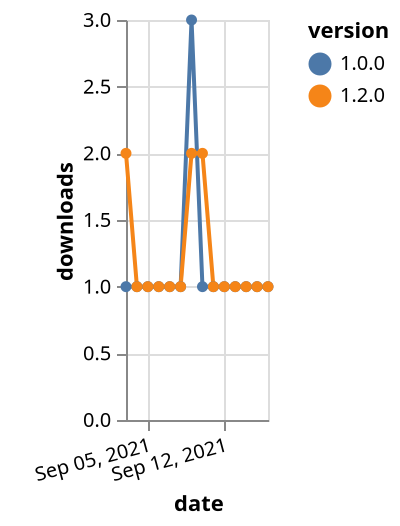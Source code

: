 {"$schema": "https://vega.github.io/schema/vega-lite/v5.json", "description": "A simple bar chart with embedded data.", "data": {"values": [{"date": "2021-09-03", "total": 198, "delta": 1, "version": "1.0.0"}, {"date": "2021-09-04", "total": 199, "delta": 1, "version": "1.0.0"}, {"date": "2021-09-05", "total": 200, "delta": 1, "version": "1.0.0"}, {"date": "2021-09-06", "total": 201, "delta": 1, "version": "1.0.0"}, {"date": "2021-09-07", "total": 202, "delta": 1, "version": "1.0.0"}, {"date": "2021-09-08", "total": 203, "delta": 1, "version": "1.0.0"}, {"date": "2021-09-09", "total": 206, "delta": 3, "version": "1.0.0"}, {"date": "2021-09-10", "total": 207, "delta": 1, "version": "1.0.0"}, {"date": "2021-09-11", "total": 208, "delta": 1, "version": "1.0.0"}, {"date": "2021-09-12", "total": 209, "delta": 1, "version": "1.0.0"}, {"date": "2021-09-13", "total": 210, "delta": 1, "version": "1.0.0"}, {"date": "2021-09-14", "total": 211, "delta": 1, "version": "1.0.0"}, {"date": "2021-09-15", "total": 212, "delta": 1, "version": "1.0.0"}, {"date": "2021-09-16", "total": 213, "delta": 1, "version": "1.0.0"}, {"date": "2021-09-03", "total": 130, "delta": 2, "version": "1.2.0"}, {"date": "2021-09-04", "total": 131, "delta": 1, "version": "1.2.0"}, {"date": "2021-09-05", "total": 132, "delta": 1, "version": "1.2.0"}, {"date": "2021-09-06", "total": 133, "delta": 1, "version": "1.2.0"}, {"date": "2021-09-07", "total": 134, "delta": 1, "version": "1.2.0"}, {"date": "2021-09-08", "total": 135, "delta": 1, "version": "1.2.0"}, {"date": "2021-09-09", "total": 137, "delta": 2, "version": "1.2.0"}, {"date": "2021-09-10", "total": 139, "delta": 2, "version": "1.2.0"}, {"date": "2021-09-11", "total": 140, "delta": 1, "version": "1.2.0"}, {"date": "2021-09-12", "total": 141, "delta": 1, "version": "1.2.0"}, {"date": "2021-09-13", "total": 142, "delta": 1, "version": "1.2.0"}, {"date": "2021-09-14", "total": 143, "delta": 1, "version": "1.2.0"}, {"date": "2021-09-15", "total": 144, "delta": 1, "version": "1.2.0"}, {"date": "2021-09-16", "total": 145, "delta": 1, "version": "1.2.0"}]}, "width": "container", "mark": {"type": "line", "point": {"filled": true}}, "encoding": {"x": {"field": "date", "type": "temporal", "timeUnit": "yearmonthdate", "title": "date", "axis": {"labelAngle": -15}}, "y": {"field": "delta", "type": "quantitative", "title": "downloads"}, "color": {"field": "version", "type": "nominal"}, "tooltip": {"field": "delta"}}}